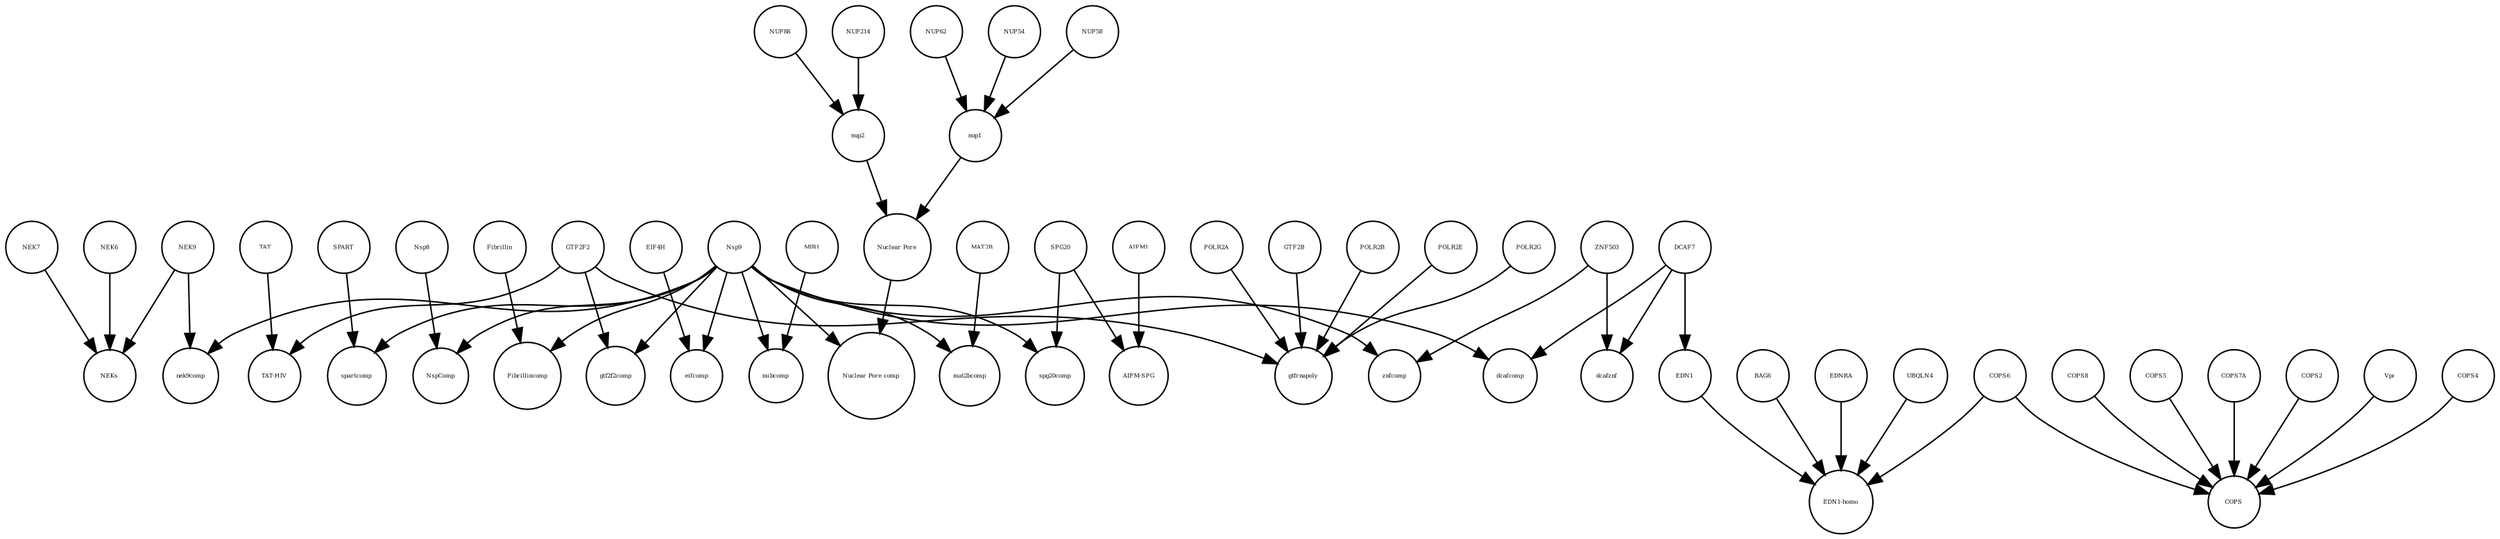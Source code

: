 strict digraph  {
"Nuclear Pore" [annotation="", bipartite=0, cls=complex, fontsize=4, label="Nuclear Pore", shape=circle];
spartcomp [annotation="", bipartite=0, cls=complex, fontsize=4, label=spartcomp, shape=circle];
COPS8 [annotation="", bipartite=0, cls=macromolecule, fontsize=4, label=COPS8, shape=circle];
POLR2G [annotation="", bipartite=0, cls=macromolecule, fontsize=4, label=POLR2G, shape=circle];
nek9comp [annotation="", bipartite=0, cls=complex, fontsize=4, label=nek9comp, shape=circle];
NUP62 [annotation=urn_miriam_uniprot_P37198, bipartite=0, cls=macromolecule, fontsize=4, label=NUP62, shape=circle];
GTF2F2 [annotation="urn_miriam_uniprot_P13984|urn_miriam_pubmed_10428810", bipartite=0, cls=macromolecule, fontsize=4, label=GTF2F2, shape=circle];
COPS5 [annotation="", bipartite=0, cls=macromolecule, fontsize=4, label=COPS5, shape=circle];
NspComp [annotation="", bipartite=0, cls=complex, fontsize=4, label=NspComp, shape=circle];
NEK9 [annotation=urn_miriam_uniprot_Q8TD19, bipartite=0, cls=macromolecule, fontsize=4, label=NEK9, shape=circle];
"Nuclear Pore comp" [annotation="", bipartite=0, cls=complex, fontsize=4, label="Nuclear Pore comp", shape=circle];
"TAT-HIV" [annotation="", bipartite=0, cls=complex, fontsize=4, label="TAT-HIV", shape=circle];
NUP214 [annotation=urn_miriam_uniprot_P35658, bipartite=0, cls=macromolecule, fontsize=4, label=NUP214, shape=circle];
"EDN1-homo" [annotation="", bipartite=0, cls=complex, fontsize=4, label="EDN1-homo", shape=circle];
dcafznf [annotation="", bipartite=0, cls=complex, fontsize=4, label=dcafznf, shape=circle];
NUP54 [annotation=urn_miriam_uniprot_Q7Z3B4, bipartite=0, cls=macromolecule, fontsize=4, label=NUP54, shape=circle];
nup2 [annotation="", bipartite=0, cls=complex, fontsize=4, label=nup2, shape=circle];
BAG6 [annotation="", bipartite=0, cls=macromolecule, fontsize=4, label=BAG6, shape=circle];
SPART [annotation=urn_miriam_uniprot_Q8N0X7, bipartite=0, cls=macromolecule, fontsize=4, label=SPART, shape=circle];
AIFM1 [annotation="", bipartite=0, cls=macromolecule, fontsize=4, label=AIFM1, shape=circle];
"AIFM-SPG" [annotation="", bipartite=0, cls=complex, fontsize=4, label="AIFM-SPG", shape=circle];
NUP58 [annotation=urn_miriam_uniprot_Q9BVL2, bipartite=0, cls=macromolecule, fontsize=4, label=NUP58, shape=circle];
POLR2A [annotation=urn_miriam_uniprot_P30876, bipartite=0, cls=macromolecule, fontsize=4, label=POLR2A, shape=circle];
NEK7 [annotation="", bipartite=0, cls=macromolecule, fontsize=4, label=NEK7, shape=circle];
Nsp8 [annotation="urn_miriam_uniprot_P0DTD1|urn_miriam_ncbiprotein_YP_009725304", bipartite=0, cls=macromolecule, fontsize=4, label=Nsp8, shape=circle];
Fibrillincomp [annotation="", bipartite=0, cls=complex, fontsize=4, label=Fibrillincomp, shape=circle];
NUP88 [annotation="urn_miriam_uniprot_Q99567|urn_miriam_pubmed_30543681", bipartite=0, cls=macromolecule, fontsize=4, label=NUP88, shape=circle];
gtf2f2comp [annotation="", bipartite=0, cls=complex, fontsize=4, label=gtf2f2comp, shape=circle];
COPS6 [annotation="", bipartite=0, cls=macromolecule, fontsize=4, label=COPS6, shape=circle];
spg20comp [annotation="", bipartite=0, cls=complex, fontsize=4, label=spg20comp, shape=circle];
NEKs [annotation="", bipartite=0, cls=complex, fontsize=4, label=NEKs, shape=circle];
COPS7A [annotation="", bipartite=0, cls=macromolecule, fontsize=4, label=COPS7A, shape=circle];
EDN1 [annotation=urn_miriam_uniprot_P05305, bipartite=0, cls=macromolecule, fontsize=4, label=EDN1, shape=circle];
GTF2B [annotation="", bipartite=0, cls=macromolecule, fontsize=4, label=GTF2B, shape=circle];
COPS [annotation="", bipartite=0, cls=complex, fontsize=4, label=COPS, shape=circle];
gtfrnapoly [annotation="", bipartite=0, cls=complex, fontsize=4, label=gtfrnapoly, shape=circle];
POLR2B [annotation="", bipartite=0, cls=macromolecule, fontsize=4, label=POLR2B, shape=circle];
MIB1 [annotation="urn_miriam_uniprot_Q86YT6|urn_miriam_pubmed_24185901", bipartite=0, cls=macromolecule, fontsize=4, label=MIB1, shape=circle];
POLR2E [annotation="", bipartite=0, cls=macromolecule, fontsize=4, label=POLR2E, shape=circle];
COPS2 [annotation="", bipartite=0, cls=macromolecule, fontsize=4, label=COPS2, shape=circle];
TAT [annotation="", bipartite=0, cls=macromolecule, fontsize=4, label=TAT, shape=circle];
nup1 [annotation="", bipartite=0, cls=complex, fontsize=4, label=nup1, shape=circle];
SPG20 [annotation="", bipartite=0, cls=macromolecule, fontsize=4, label=SPG20, shape=circle];
Fibrillin [annotation="", bipartite=0, cls=complex, fontsize=4, label=Fibrillin, shape=circle];
eifcomp [annotation="", bipartite=0, cls=complex, fontsize=4, label=eifcomp, shape=circle];
EDNRA [annotation="", bipartite=0, cls=macromolecule, fontsize=4, label=EDNRA, shape=circle];
dcafcomp [annotation="", bipartite=0, cls=complex, fontsize=4, label=dcafcomp, shape=circle];
Vpr [annotation="", bipartite=0, cls=macromolecule, fontsize=4, label=Vpr, shape=circle];
DCAF7 [annotation="urn_miriam_uniprot_P61962|urn_miriam_pubmed_16887337|urn_miriam_pubmed_16949367", bipartite=0, cls=macromolecule, fontsize=4, label=DCAF7, shape=circle];
znfcomp [annotation="", bipartite=0, cls=complex, fontsize=4, label=znfcomp, shape=circle];
UBQLN4 [annotation="", bipartite=0, cls=macromolecule, fontsize=4, label=UBQLN4, shape=circle];
COPS4 [annotation="", bipartite=0, cls=macromolecule, fontsize=4, label=COPS4, shape=circle];
EIF4H [annotation="urn_miriam_uniprot_Q15056|urn_miriam_pubmed_10585411|urn_miriam_pubmed_11418588", bipartite=0, cls=macromolecule, fontsize=4, label=EIF4H, shape=circle];
NEK6 [annotation="", bipartite=0, cls=macromolecule, fontsize=4, label=NEK6, shape=circle];
mibcomp [annotation="", bipartite=0, cls=complex, fontsize=4, label=mibcomp, shape=circle];
Nsp9 [annotation="urn_miriam_uniprot_P0DTD1|urn_miriam_ncbiprotein_YP_009725305", bipartite=0, cls=macromolecule, fontsize=4, label=Nsp9, shape=circle];
mat2bcomp [annotation="", bipartite=0, cls=complex, fontsize=4, label=mat2bcomp, shape=circle];
ZNF503 [annotation=urn_miriam_uniprot_Q96F45, bipartite=0, cls=macromolecule, fontsize=4, label=ZNF503, shape=circle];
MAT2B [annotation="urn_miriam_uniprot_Q9NZL9|urn_miriam_pubmed_10644686|urn_miriam_pubmed_23189196|urn_miriam_pubmed_25075345|urn_miriam_pubmed_23425511", bipartite=0, cls=macromolecule, fontsize=4, label=MAT2B, shape=circle];
"Nuclear Pore" -> "Nuclear Pore comp"  [annotation="", interaction_type=production];
COPS8 -> COPS  [annotation="", interaction_type=production];
POLR2G -> gtfrnapoly  [annotation="", interaction_type=production];
NUP62 -> nup1  [annotation="", interaction_type=production];
GTF2F2 -> gtfrnapoly  [annotation="", interaction_type=production];
GTF2F2 -> gtf2f2comp  [annotation="", interaction_type=production];
GTF2F2 -> "TAT-HIV"  [annotation="", interaction_type=production];
COPS5 -> COPS  [annotation="", interaction_type=production];
NEK9 -> nek9comp  [annotation="", interaction_type=production];
NEK9 -> NEKs  [annotation="", interaction_type=production];
NUP214 -> nup2  [annotation="", interaction_type=production];
NUP54 -> nup1  [annotation="", interaction_type=production];
nup2 -> "Nuclear Pore"  [annotation="", interaction_type=production];
BAG6 -> "EDN1-homo"  [annotation="", interaction_type=production];
SPART -> spartcomp  [annotation="", interaction_type=production];
AIFM1 -> "AIFM-SPG"  [annotation="", interaction_type=production];
NUP58 -> nup1  [annotation="", interaction_type=production];
POLR2A -> gtfrnapoly  [annotation="", interaction_type=production];
NEK7 -> NEKs  [annotation="", interaction_type=production];
Nsp8 -> NspComp  [annotation="", interaction_type=production];
NUP88 -> nup2  [annotation="", interaction_type=production];
COPS6 -> "EDN1-homo"  [annotation="", interaction_type=production];
COPS6 -> COPS  [annotation="", interaction_type=production];
COPS7A -> COPS  [annotation="", interaction_type=production];
EDN1 -> "EDN1-homo"  [annotation="", interaction_type=production];
GTF2B -> gtfrnapoly  [annotation="", interaction_type=production];
POLR2B -> gtfrnapoly  [annotation="", interaction_type=production];
MIB1 -> mibcomp  [annotation="", interaction_type=production];
POLR2E -> gtfrnapoly  [annotation="", interaction_type=production];
COPS2 -> COPS  [annotation="", interaction_type=production];
TAT -> "TAT-HIV"  [annotation="", interaction_type=production];
nup1 -> "Nuclear Pore"  [annotation="", interaction_type=production];
SPG20 -> "AIFM-SPG"  [annotation="", interaction_type=production];
SPG20 -> spg20comp  [annotation="", interaction_type=production];
Fibrillin -> Fibrillincomp  [annotation="", interaction_type=production];
EDNRA -> "EDN1-homo"  [annotation="", interaction_type=production];
Vpr -> COPS  [annotation="", interaction_type=production];
DCAF7 -> dcafcomp  [annotation="", interaction_type=production];
DCAF7 -> dcafznf  [annotation="", interaction_type=production];
DCAF7 -> EDN1  [annotation=urn_miriam_pubmed_27880803, interaction_type=catalysis];
UBQLN4 -> "EDN1-homo"  [annotation="", interaction_type=production];
COPS4 -> COPS  [annotation="", interaction_type=production];
EIF4H -> eifcomp  [annotation="", interaction_type=production];
NEK6 -> NEKs  [annotation="", interaction_type=production];
Nsp9 -> nek9comp  [annotation="", interaction_type=production];
Nsp9 -> mat2bcomp  [annotation="", interaction_type=production];
Nsp9 -> "Nuclear Pore comp"  [annotation="", interaction_type=production];
Nsp9 -> mibcomp  [annotation="", interaction_type=production];
Nsp9 -> Fibrillincomp  [annotation="", interaction_type=production];
Nsp9 -> znfcomp  [annotation="", interaction_type=production];
Nsp9 -> spartcomp  [annotation="", interaction_type=production];
Nsp9 -> spg20comp  [annotation="", interaction_type=production];
Nsp9 -> NspComp  [annotation="", interaction_type=production];
Nsp9 -> eifcomp  [annotation="", interaction_type=production];
Nsp9 -> dcafcomp  [annotation="", interaction_type=production];
Nsp9 -> gtf2f2comp  [annotation="", interaction_type=production];
ZNF503 -> znfcomp  [annotation="", interaction_type=production];
ZNF503 -> dcafznf  [annotation="", interaction_type=production];
MAT2B -> mat2bcomp  [annotation="", interaction_type=production];
}
